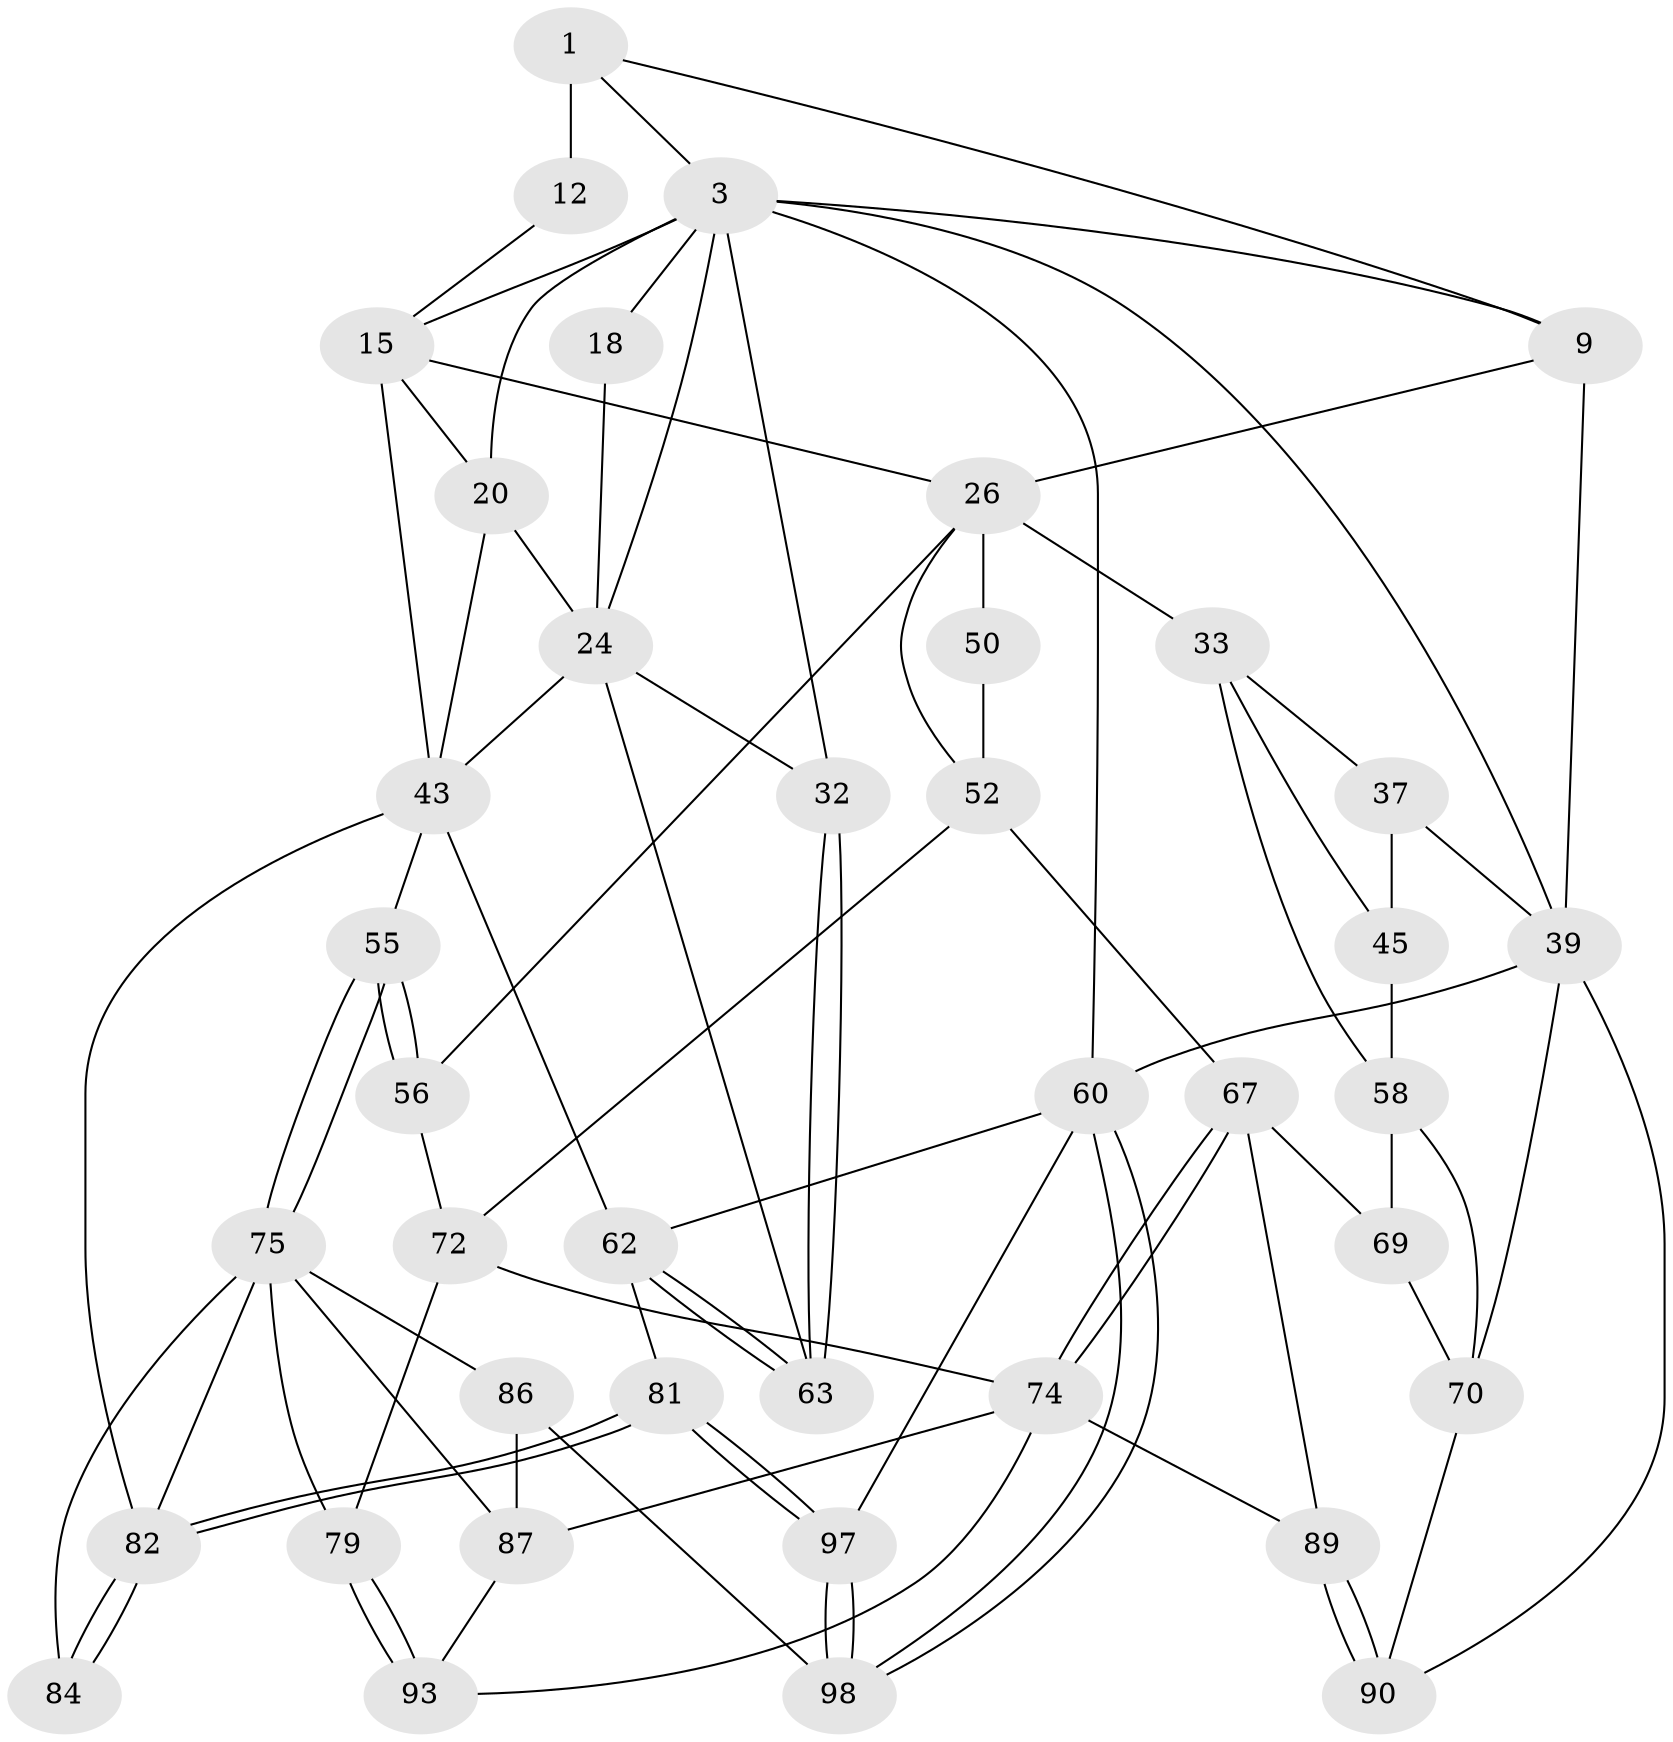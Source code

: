 // original degree distribution, {3: 0.0392156862745098, 5: 0.47058823529411764, 4: 0.23529411764705882, 6: 0.2549019607843137}
// Generated by graph-tools (version 1.1) at 2025/21/03/04/25 18:21:29]
// undirected, 40 vertices, 89 edges
graph export_dot {
graph [start="1"]
  node [color=gray90,style=filled];
  1 [pos="+0.4939992248111764+0",super="+2+7"];
  3 [pos="+0.6787923254235896+0.11269214917201224",super="+14+4"];
  9 [pos="+0.3402474139043835+0.24821784640957528",super="+10"];
  12 [pos="+0.5964819472459497+0.20728332107465702",super="+13"];
  15 [pos="+0.7557644804144218+0.2260113543401039",super="+21+16"];
  18 [pos="+0.9356399944573999+0.06909328600353741"];
  20 [pos="+0.8194555779795102+0.327362187454791",super="+31"];
  24 [pos="+0.9281960855508874+0.31715087025058675",super="+29+25"];
  26 [pos="+0.5794701313501884+0.313997685887128",super="+41+27"];
  32 [pos="+1+0.36866099174416117"];
  33 [pos="+0.11127908704409356+0.28844185692479035",super="+36+34"];
  37 [pos="+0.05949344287841228+0.39856602735076097",super="+38"];
  39 [pos="+0+0",super="+71"];
  43 [pos="+0.7709351919148765+0.4792202377206754",super="+53"];
  45 [pos="+0.06490028972379819+0.45824678362640703",super="+57"];
  50 [pos="+0.44638537526857913+0.44306988731084435"];
  52 [pos="+0.35929314877882695+0.5373442791984856",super="+66"];
  55 [pos="+0.6021396859018289+0.6101279038805"];
  56 [pos="+0.5599033402618759+0.5781228934075886"];
  58 [pos="+0.1950055599131855+0.4993832507485918",super="+59"];
  60 [pos="+1+1",super="+61"];
  62 [pos="+1+0.6614558977655037",super="+80"];
  63 [pos="+1+0.5667734654615328"];
  67 [pos="+0.20268286359538096+0.7275542763378834",super="+68"];
  69 [pos="+0.16946782100446456+0.7174714287881918"];
  70 [pos="+0+0.6413675095756028",super="+88"];
  72 [pos="+0.4256104156728984+0.6097024152115513",super="+73"];
  74 [pos="+0.27911626056247113+0.8140357096306576",super="+91"];
  75 [pos="+0.5931846616684741+0.7398330523162051",super="+76"];
  79 [pos="+0.46138599019251514+0.8040843655157367"];
  81 [pos="+0.8261841149999367+0.8878158891667859"];
  82 [pos="+0.771614448790502+0.8540676521915522",super="+83"];
  84 [pos="+0.7320012479641613+0.8564807213019059"];
  86 [pos="+0.648448503406237+0.8963734333431496",super="+99"];
  87 [pos="+0.5738081922286709+0.9168681603485841",super="+95"];
  89 [pos="+0.11401873785272822+1"];
  90 [pos="+0.06046817297814902+1"];
  93 [pos="+0.4617199731560915+0.8711001336084896"];
  97 [pos="+0.8268825831553055+0.8890907004068868"];
  98 [pos="+0.8662301030610374+1"];
  1 -- 3;
  1 -- 12 [weight=3];
  1 -- 9;
  3 -- 18 [weight=2];
  3 -- 20;
  3 -- 15;
  3 -- 32;
  3 -- 39;
  3 -- 24 [weight=2];
  3 -- 9;
  3 -- 60;
  9 -- 39;
  9 -- 26;
  12 -- 15;
  15 -- 43;
  15 -- 20;
  15 -- 26 [weight=2];
  18 -- 24;
  20 -- 24;
  20 -- 43;
  24 -- 32;
  24 -- 43;
  24 -- 63;
  26 -- 56;
  26 -- 50 [weight=2];
  26 -- 33 [weight=2];
  26 -- 52;
  32 -- 63;
  32 -- 63;
  33 -- 37;
  33 -- 58;
  33 -- 45;
  37 -- 45 [weight=2];
  37 -- 39;
  39 -- 90;
  39 -- 60;
  39 -- 70;
  43 -- 55;
  43 -- 62;
  43 -- 82;
  45 -- 58;
  50 -- 52;
  52 -- 72;
  52 -- 67;
  55 -- 56;
  55 -- 56;
  55 -- 75;
  55 -- 75;
  56 -- 72;
  58 -- 69;
  58 -- 70;
  60 -- 98;
  60 -- 98;
  60 -- 97;
  60 -- 62;
  62 -- 63;
  62 -- 63;
  62 -- 81;
  67 -- 74;
  67 -- 74;
  67 -- 89;
  67 -- 69;
  69 -- 70;
  70 -- 90;
  72 -- 74;
  72 -- 79;
  74 -- 89;
  74 -- 93;
  74 -- 87;
  75 -- 84 [weight=2];
  75 -- 86;
  75 -- 87;
  75 -- 79;
  75 -- 82;
  79 -- 93;
  79 -- 93;
  81 -- 82;
  81 -- 82;
  81 -- 97;
  81 -- 97;
  82 -- 84;
  82 -- 84;
  86 -- 87 [weight=2];
  86 -- 98;
  87 -- 93;
  89 -- 90;
  89 -- 90;
  97 -- 98;
  97 -- 98;
}
